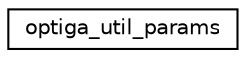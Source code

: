 digraph "Graphical Class Hierarchy"
{
 // LATEX_PDF_SIZE
  edge [fontname="Helvetica",fontsize="10",labelfontname="Helvetica",labelfontsize="10"];
  node [fontname="Helvetica",fontsize="10",shape=record];
  rankdir="LR";
  Node0 [label="optiga_util_params",height=0.2,width=0.4,color="black", fillcolor="white", style="filled",URL="$db/d72/unionoptiga__util__params.html",tooltip="union for OPTIGA util parameters"];
}
